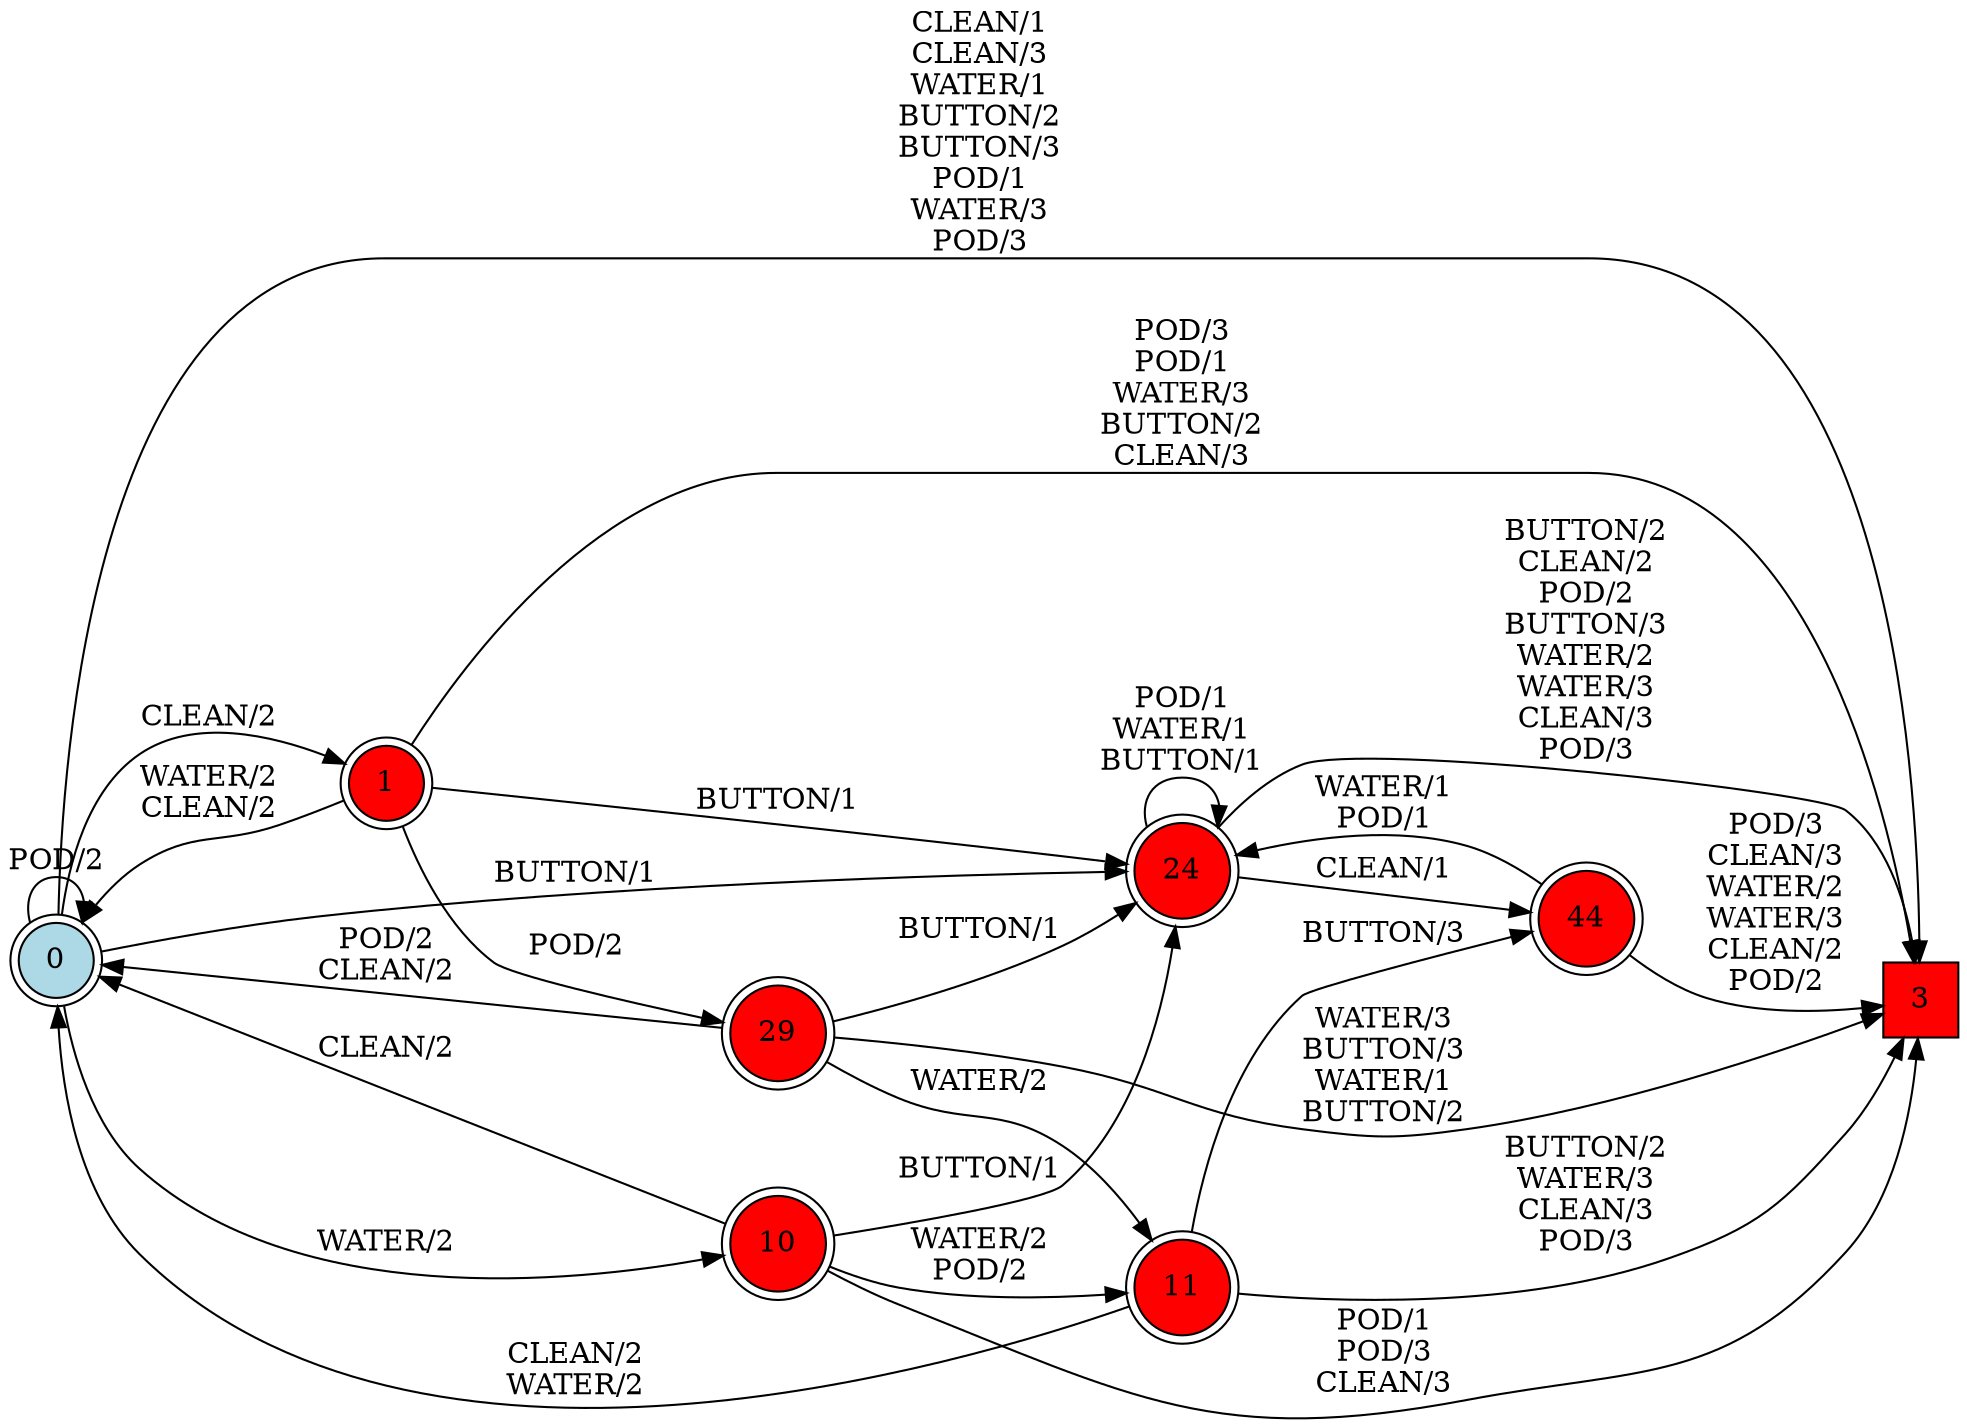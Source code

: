 digraph G {
  rankdir=LR;
  node [shape=circle, style=filled, fillcolor=white];
  "0" [isInitial=True, fillcolor=lightblue, shape=doublecircle];
  "1" [fillcolor=red, shape=doublecircle];
  "3" [fillcolor=red, shape=square];
  "10" [fillcolor=red, shape=doublecircle];
  "11" [fillcolor=red, shape=doublecircle];
  "24" [fillcolor=red, shape=doublecircle];
  "29" [fillcolor=red, shape=doublecircle];
  "44" [fillcolor=red, shape=doublecircle];
  "0" -> "1" [label="CLEAN/2"];
  "0" -> "10" [label="WATER/2"];
  "0" -> "24" [label="BUTTON/1"];
  "0" -> "3" [label="CLEAN/1\nCLEAN/3\nWATER/1\nBUTTON/2\nBUTTON/3\nPOD/1\nWATER/3\nPOD/3"];
  "0" -> "0" [label="POD/2"];
  "1" -> "29" [label="POD/2"];
  "1" -> "3" [label="POD/3\nPOD/1\nWATER/3\nBUTTON/2\nCLEAN/3"];
  "1" -> "0" [label="WATER/2\nCLEAN/2"];
  "1" -> "24" [label="BUTTON/1"];
  "10" -> "11" [label="WATER/2\nPOD/2"];
  "10" -> "3" [label="POD/1\nPOD/3\nCLEAN/3"];
  "10" -> "0" [label="CLEAN/2"];
  "10" -> "24" [label="BUTTON/1"];
  "11" -> "3" [label="BUTTON/2\nWATER/3\nCLEAN/3\nPOD/3"];
  "11" -> "44" [label="BUTTON/3"];
  "11" -> "0" [label="CLEAN/2\nWATER/2"];
  "24" -> "3" [label="BUTTON/2\nCLEAN/2\nPOD/2\nBUTTON/3\nWATER/2\nWATER/3\nCLEAN/3\nPOD/3"];
  "24" -> "24" [label="POD/1\nWATER/1\nBUTTON/1"];
  "24" -> "44" [label="CLEAN/1"];
  "29" -> "3" [label="WATER/3\nBUTTON/3\nWATER/1\nBUTTON/2"];
  "29" -> "24" [label="BUTTON/1"];
  "29" -> "0" [label="POD/2\nCLEAN/2"];
  "29" -> "11" [label="WATER/2"];
  "44" -> "3" [label="POD/3\nCLEAN/3\nWATER/2\nWATER/3\nCLEAN/2\nPOD/2"];
  "44" -> "24" [label="WATER/1\nPOD/1"];
}